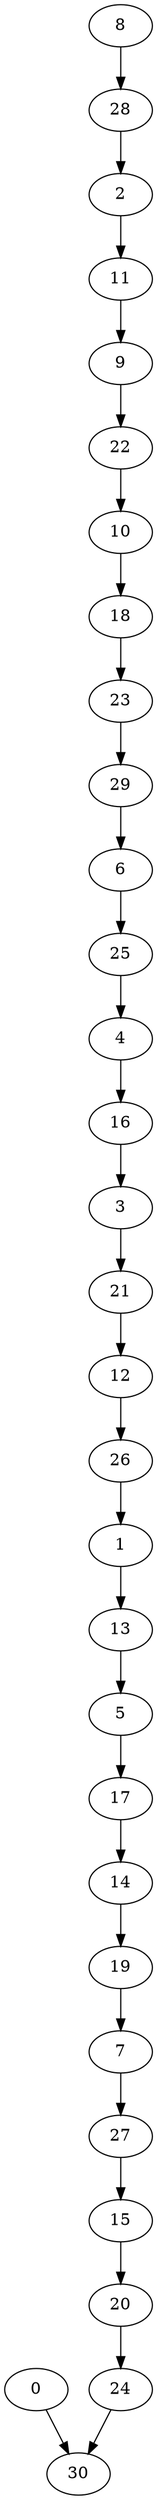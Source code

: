 digraph G {
0 [count=0, tid=0];
1 [count=0, tid=10];
2 [count=0, tid=2];
3 [count=0, tid=8];
4 [count=0, tid=7];
5 [count=0, tid=11];
6 [count=0, tid=6];
7 [count=0, tid=13];
8 [count=0, tid=1];
9 [count=0, tid=3];
10 [count=0, tid=4];
11 [count=1, tid=2];
12 [count=0, tid=9];
13 [count=1, tid=10];
14 [count=0, tid=12];
15 [count=0, tid=14];
16 [count=1, tid=7];
17 [count=1, tid=11];
18 [count=1, tid=4];
19 [count=1, tid=12];
20 [count=1, tid=14];
21 [count=1, tid=8];
22 [count=1, tid=3];
23 [count=0, tid=5];
24 [count=0, tid=15];
25 [count=1, tid=6];
26 [count=1, tid=9];
27 [count=1, tid=13];
28 [count=1, tid=1];
29 [count=1, tid=5];
30 [count=1, tid=15];
0->30 ;
1->13 ;
26->1 ;
2->11 ;
28->2 ;
16->3 ;
3->21 ;
4->16 ;
25->4 ;
13->5 ;
5->17 ;
6->25 ;
29->6 ;
19->7 ;
7->27 ;
8->28 ;
11->9 ;
9->22 ;
10->18 ;
22->10 ;
21->12 ;
12->26 ;
17->14 ;
14->19 ;
15->20 ;
27->15 ;
18->23 ;
20->24 ;
23->29 ;
24->30 ;
}
